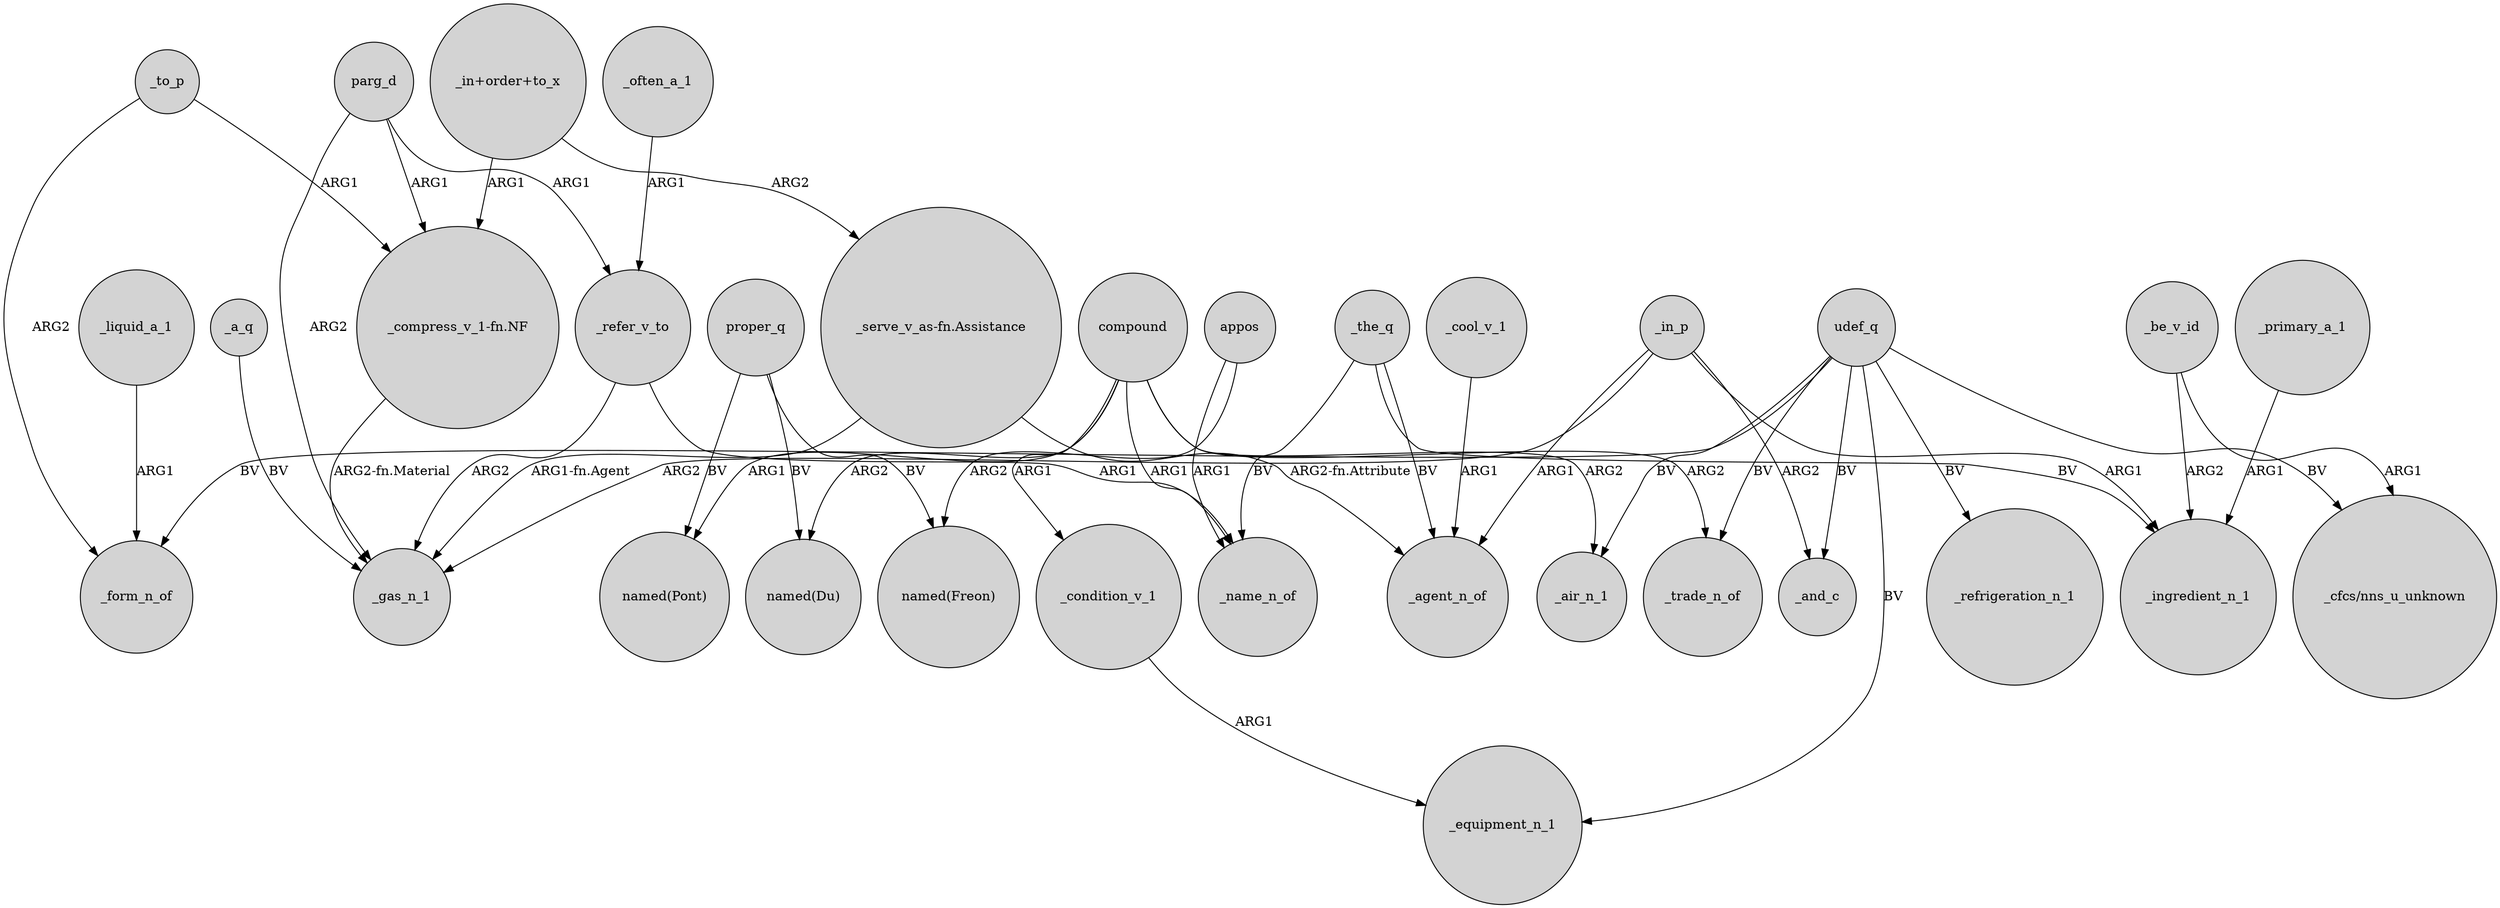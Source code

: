 digraph {
	node [shape=circle style=filled]
	parg_d -> _refer_v_to [label=ARG1]
	_liquid_a_1 -> _form_n_of [label=ARG1]
	udef_q -> _trade_n_of [label=BV]
	"_compress_v_1-fn.NF" -> _gas_n_1 [label="ARG2-fn.Material"]
	_the_q -> _agent_n_of [label=BV]
	udef_q -> _equipment_n_1 [label=BV]
	_to_p -> _form_n_of [label=ARG2]
	udef_q -> _air_n_1 [label=BV]
	compound -> "named(Du)" [label=ARG2]
	proper_q -> "named(Pont)" [label=BV]
	proper_q -> "named(Freon)" [label=BV]
	appos -> "named(Freon)" [label=ARG2]
	_be_v_id -> _ingredient_n_1 [label=ARG2]
	"_in+order+to_x" -> "_serve_v_as-fn.Assistance" [label=ARG2]
	"_serve_v_as-fn.Assistance" -> _gas_n_1 [label="ARG1-fn.Agent"]
	_a_q -> _gas_n_1 [label=BV]
	parg_d -> "_compress_v_1-fn.NF" [label=ARG1]
	"_in+order+to_x" -> "_compress_v_1-fn.NF" [label=ARG1]
	_in_p -> _agent_n_of [label=ARG1]
	_in_p -> _ingredient_n_1 [label=ARG1]
	_refer_v_to -> _gas_n_1 [label=ARG2]
	compound -> "named(Pont)" [label=ARG1]
	udef_q -> _refrigeration_n_1 [label=BV]
	compound -> _condition_v_1 [label=ARG1]
	proper_q -> "named(Du)" [label=BV]
	_in_p -> _gas_n_1 [label=ARG2]
	parg_d -> _gas_n_1 [label=ARG2]
	"_serve_v_as-fn.Assistance" -> _agent_n_of [label="ARG2-fn.Attribute"]
	compound -> _trade_n_of [label=ARG2]
	_often_a_1 -> _refer_v_to [label=ARG1]
	udef_q -> _form_n_of [label=BV]
	compound -> _air_n_1 [label=ARG2]
	compound -> _name_n_of [label=ARG1]
	_to_p -> "_compress_v_1-fn.NF" [label=ARG1]
	_primary_a_1 -> _ingredient_n_1 [label=ARG1]
	_be_v_id -> "_cfcs/nns_u_unknown" [label=ARG1]
	udef_q -> "_cfcs/nns_u_unknown" [label=BV]
	_refer_v_to -> _name_n_of [label=ARG1]
	_the_q -> _name_n_of [label=BV]
	udef_q -> _and_c [label=BV]
	_in_p -> _and_c [label=ARG2]
	_cool_v_1 -> _agent_n_of [label=ARG1]
	appos -> _name_n_of [label=ARG1]
	_the_q -> _ingredient_n_1 [label=BV]
	_condition_v_1 -> _equipment_n_1 [label=ARG1]
}
